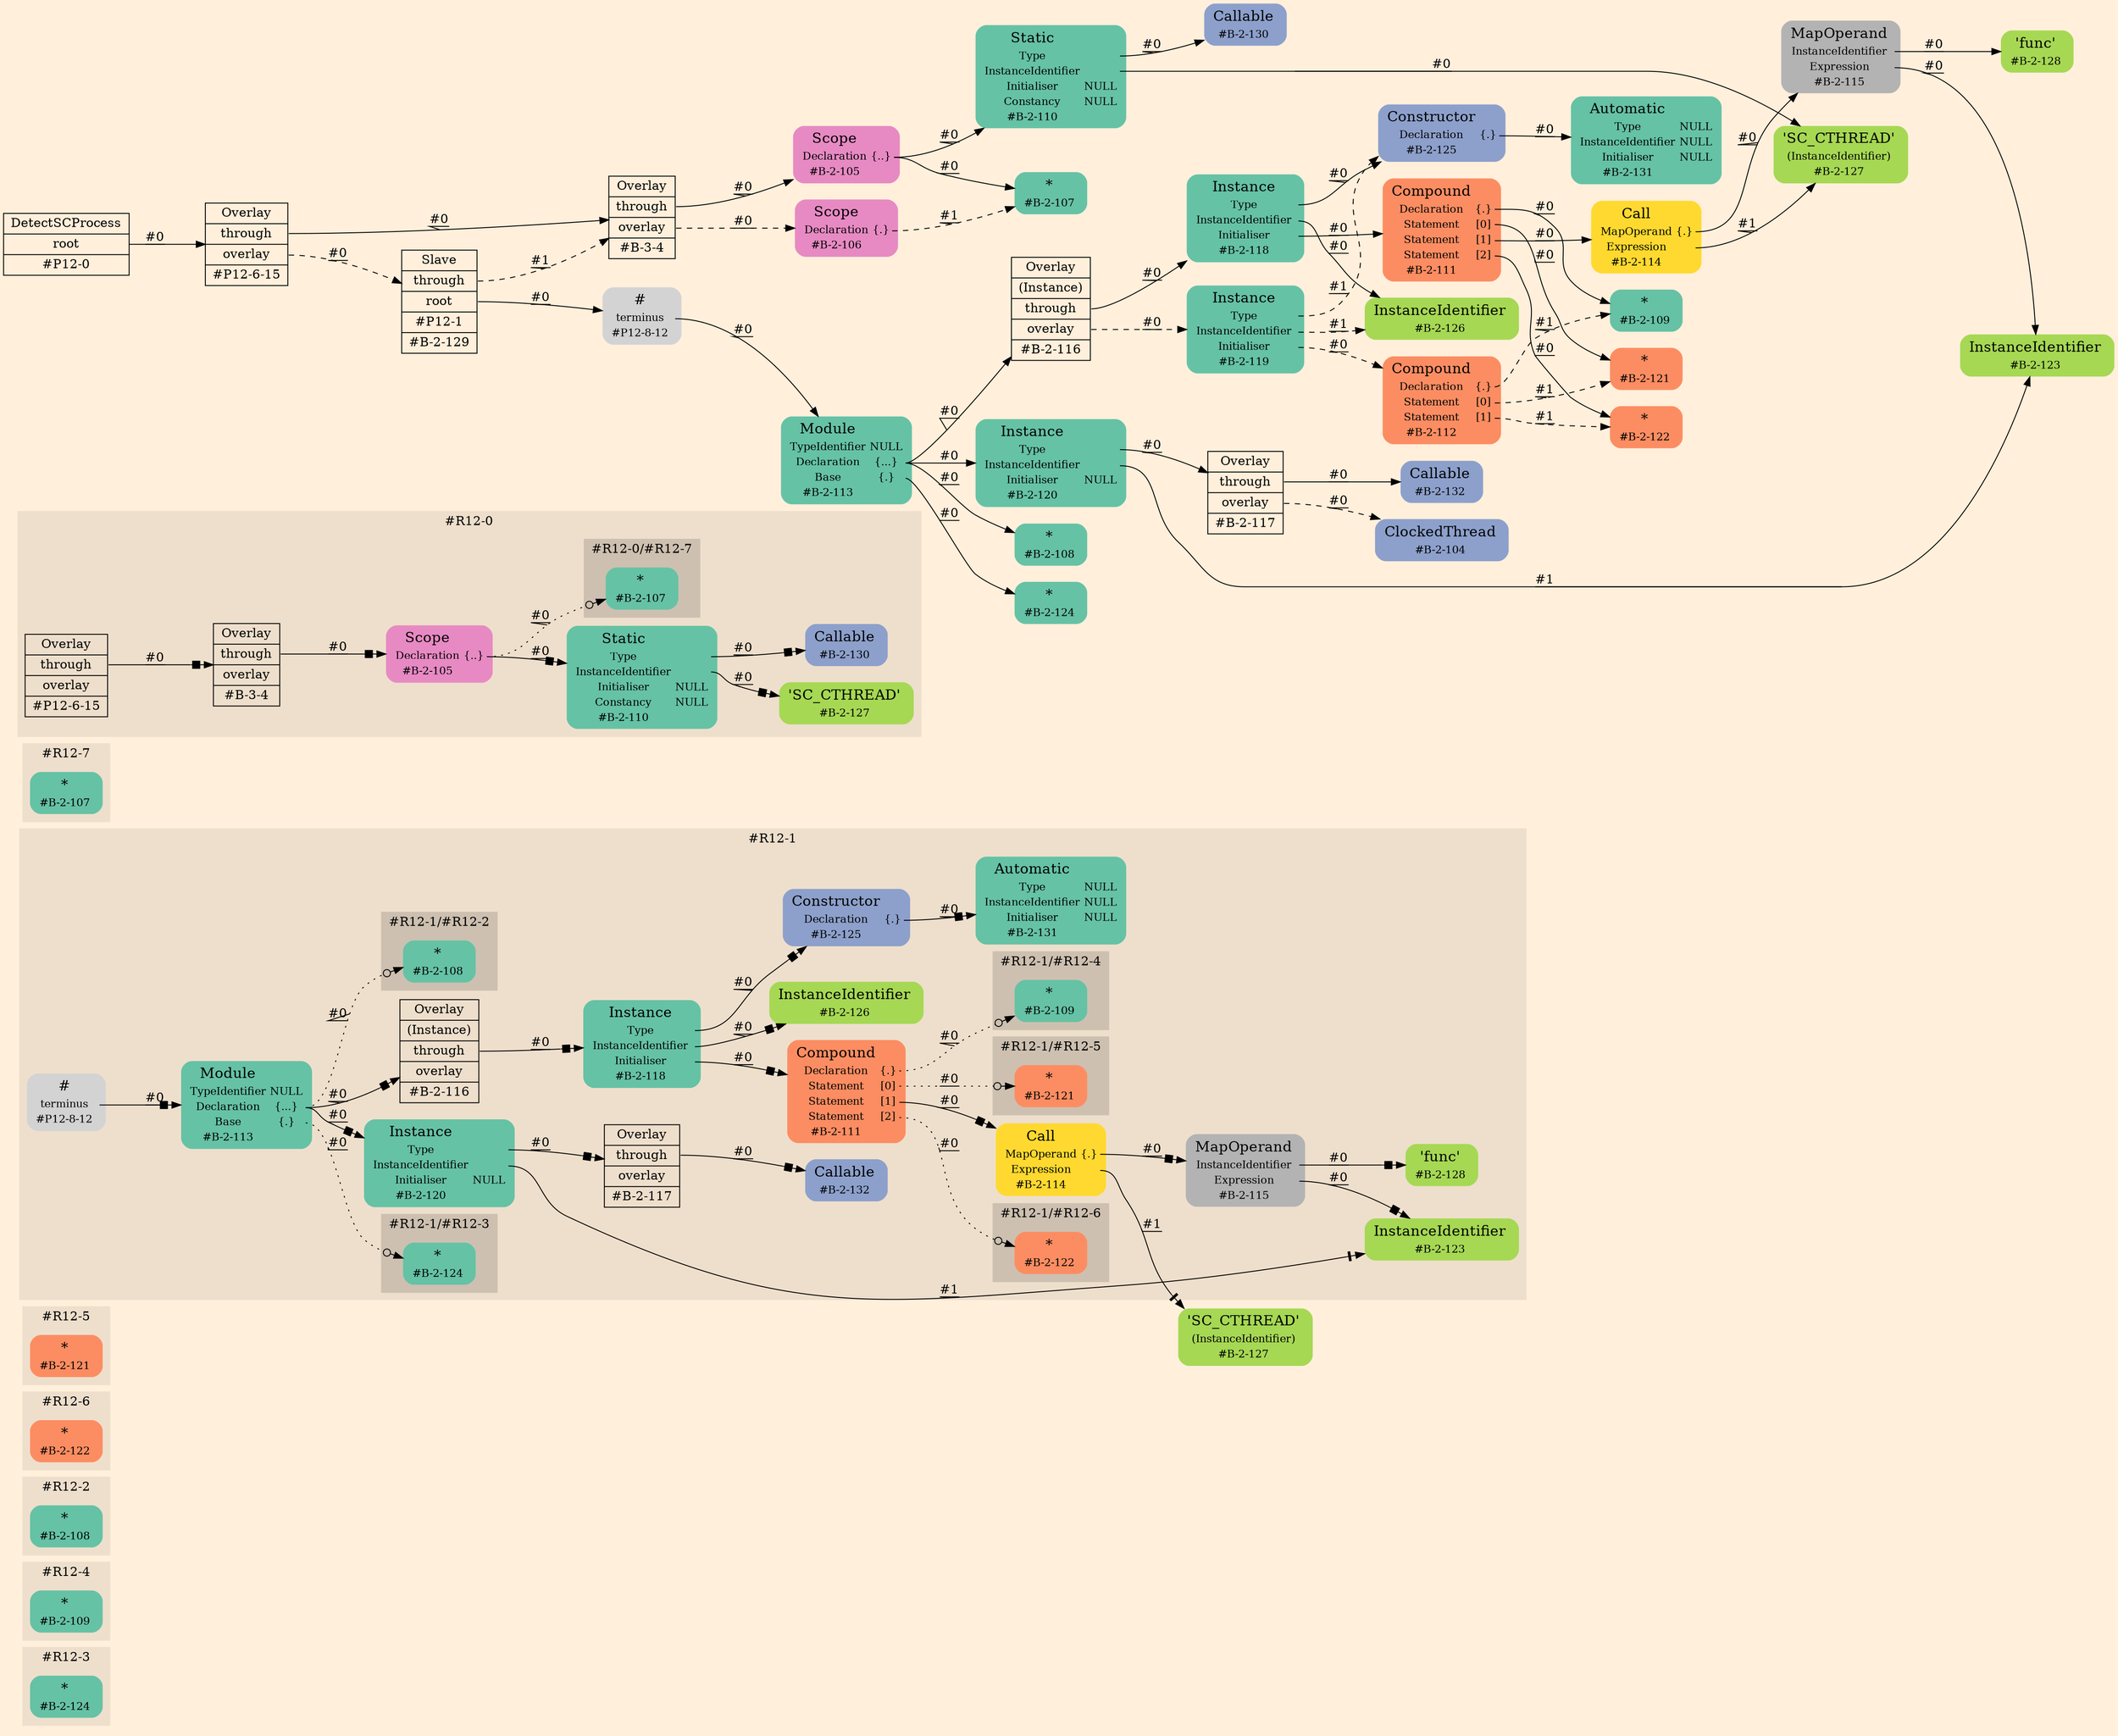 digraph Inferno {
graph [
    rankdir = "LR"
    bgcolor = antiquewhite1
    color = black
    fontcolor = black
];
node [
];
// -------------------- figure #R12-3 --------------------
subgraph "cluster#R12-3" {
    label = "#R12-3"
    style = "filled"
    color = antiquewhite2
    "#R12-3/#B-2-124" [
        shape = "plaintext"
        fillcolor = "/set28/1"
        label = <<TABLE BORDER="0" CELLBORDER="0" CELLSPACING="0">
         <TR><TD><FONT POINT-SIZE="16.0">*</FONT></TD><TD></TD></TR>
         <TR><TD>#B-2-124</TD><TD PORT="port0"></TD></TR>
        </TABLE>>
        style = "rounded,filled"
        fontsize = "12"
    ];
    
}


// -------------------- figure #R12-4 --------------------
subgraph "cluster#R12-4" {
    label = "#R12-4"
    style = "filled"
    color = antiquewhite2
    "#R12-4/#B-2-109" [
        shape = "plaintext"
        fillcolor = "/set28/1"
        label = <<TABLE BORDER="0" CELLBORDER="0" CELLSPACING="0">
         <TR><TD><FONT POINT-SIZE="16.0">*</FONT></TD><TD></TD></TR>
         <TR><TD>#B-2-109</TD><TD PORT="port0"></TD></TR>
        </TABLE>>
        style = "rounded,filled"
        fontsize = "12"
    ];
    
}


// -------------------- figure #R12-2 --------------------
subgraph "cluster#R12-2" {
    label = "#R12-2"
    style = "filled"
    color = antiquewhite2
    "#R12-2/#B-2-108" [
        shape = "plaintext"
        fillcolor = "/set28/1"
        label = <<TABLE BORDER="0" CELLBORDER="0" CELLSPACING="0">
         <TR><TD><FONT POINT-SIZE="16.0">*</FONT></TD><TD></TD></TR>
         <TR><TD>#B-2-108</TD><TD PORT="port0"></TD></TR>
        </TABLE>>
        style = "rounded,filled"
        fontsize = "12"
    ];
    
}


// -------------------- figure #R12-6 --------------------
subgraph "cluster#R12-6" {
    label = "#R12-6"
    style = "filled"
    color = antiquewhite2
    "#R12-6/#B-2-122" [
        shape = "plaintext"
        fillcolor = "/set28/2"
        label = <<TABLE BORDER="0" CELLBORDER="0" CELLSPACING="0">
         <TR><TD><FONT POINT-SIZE="16.0">*</FONT></TD><TD></TD></TR>
         <TR><TD>#B-2-122</TD><TD PORT="port0"></TD></TR>
        </TABLE>>
        style = "rounded,filled"
        fontsize = "12"
    ];
    
}


// -------------------- figure #R12-5 --------------------
subgraph "cluster#R12-5" {
    label = "#R12-5"
    style = "filled"
    color = antiquewhite2
    "#R12-5/#B-2-121" [
        shape = "plaintext"
        fillcolor = "/set28/2"
        label = <<TABLE BORDER="0" CELLBORDER="0" CELLSPACING="0">
         <TR><TD><FONT POINT-SIZE="16.0">*</FONT></TD><TD></TD></TR>
         <TR><TD>#B-2-121</TD><TD PORT="port0"></TD></TR>
        </TABLE>>
        style = "rounded,filled"
        fontsize = "12"
    ];
    
}


// -------------------- figure #R12-1 --------------------
"#R12-1/#B-2-127" [
    shape = "plaintext"
    fillcolor = "/set28/5"
    label = <<TABLE BORDER="0" CELLBORDER="0" CELLSPACING="0">
     <TR><TD><FONT POINT-SIZE="16.0">'SC_CTHREAD'</FONT></TD><TD></TD></TR>
     <TR><TD>(InstanceIdentifier)</TD><TD PORT="port0"></TD></TR>
     <TR><TD>#B-2-127</TD><TD PORT="port1"></TD></TR>
    </TABLE>>
    style = "rounded,filled"
    fontsize = "12"
];

subgraph "cluster#R12-1" {
    label = "#R12-1"
    style = "filled"
    color = antiquewhite2
    "#R12-1/#B-2-115" [
        shape = "plaintext"
        fillcolor = "/set28/8"
        label = <<TABLE BORDER="0" CELLBORDER="0" CELLSPACING="0">
         <TR><TD><FONT POINT-SIZE="16.0">MapOperand</FONT></TD><TD></TD></TR>
         <TR><TD>InstanceIdentifier</TD><TD PORT="port0"></TD></TR>
         <TR><TD>Expression</TD><TD PORT="port1"></TD></TR>
         <TR><TD>#B-2-115</TD><TD PORT="port2"></TD></TR>
        </TABLE>>
        style = "rounded,filled"
        fontsize = "12"
    ];
    
    "#R12-1/#B-2-114" [
        shape = "plaintext"
        fillcolor = "/set28/6"
        label = <<TABLE BORDER="0" CELLBORDER="0" CELLSPACING="0">
         <TR><TD><FONT POINT-SIZE="16.0">Call</FONT></TD><TD></TD></TR>
         <TR><TD>MapOperand</TD><TD PORT="port0">{.}</TD></TR>
         <TR><TD>Expression</TD><TD PORT="port1"></TD></TR>
         <TR><TD>#B-2-114</TD><TD PORT="port2"></TD></TR>
        </TABLE>>
        style = "rounded,filled"
        fontsize = "12"
    ];
    
    "#R12-1/#B-2-111" [
        shape = "plaintext"
        fillcolor = "/set28/2"
        label = <<TABLE BORDER="0" CELLBORDER="0" CELLSPACING="0">
         <TR><TD><FONT POINT-SIZE="16.0">Compound</FONT></TD><TD></TD></TR>
         <TR><TD>Declaration</TD><TD PORT="port0">{.}</TD></TR>
         <TR><TD>Statement</TD><TD PORT="port1">[0]</TD></TR>
         <TR><TD>Statement</TD><TD PORT="port2">[1]</TD></TR>
         <TR><TD>Statement</TD><TD PORT="port3">[2]</TD></TR>
         <TR><TD>#B-2-111</TD><TD PORT="port4"></TD></TR>
        </TABLE>>
        style = "rounded,filled"
        fontsize = "12"
    ];
    
    "#R12-1/#P12-8-12" [
        shape = "plaintext"
        label = <<TABLE BORDER="0" CELLBORDER="0" CELLSPACING="0">
         <TR><TD><FONT POINT-SIZE="16.0">#</FONT></TD><TD></TD></TR>
         <TR><TD>terminus</TD><TD PORT="port0"></TD></TR>
         <TR><TD>#P12-8-12</TD><TD PORT="port1"></TD></TR>
        </TABLE>>
        style = "rounded,filled"
        fontsize = "12"
    ];
    
    "#R12-1/#B-2-126" [
        shape = "plaintext"
        fillcolor = "/set28/5"
        label = <<TABLE BORDER="0" CELLBORDER="0" CELLSPACING="0">
         <TR><TD><FONT POINT-SIZE="16.0">InstanceIdentifier</FONT></TD><TD></TD></TR>
         <TR><TD>#B-2-126</TD><TD PORT="port0"></TD></TR>
        </TABLE>>
        style = "rounded,filled"
        fontsize = "12"
    ];
    
    "#R12-1/#B-2-128" [
        shape = "plaintext"
        fillcolor = "/set28/5"
        label = <<TABLE BORDER="0" CELLBORDER="0" CELLSPACING="0">
         <TR><TD><FONT POINT-SIZE="16.0">'func'</FONT></TD><TD></TD></TR>
         <TR><TD>#B-2-128</TD><TD PORT="port0"></TD></TR>
        </TABLE>>
        style = "rounded,filled"
        fontsize = "12"
    ];
    
    "#R12-1/#B-2-123" [
        shape = "plaintext"
        fillcolor = "/set28/5"
        label = <<TABLE BORDER="0" CELLBORDER="0" CELLSPACING="0">
         <TR><TD><FONT POINT-SIZE="16.0">InstanceIdentifier</FONT></TD><TD></TD></TR>
         <TR><TD>#B-2-123</TD><TD PORT="port0"></TD></TR>
        </TABLE>>
        style = "rounded,filled"
        fontsize = "12"
    ];
    
    "#R12-1/#B-2-132" [
        shape = "plaintext"
        fillcolor = "/set28/3"
        label = <<TABLE BORDER="0" CELLBORDER="0" CELLSPACING="0">
         <TR><TD><FONT POINT-SIZE="16.0">Callable</FONT></TD><TD></TD></TR>
         <TR><TD>#B-2-132</TD><TD PORT="port0"></TD></TR>
        </TABLE>>
        style = "rounded,filled"
        fontsize = "12"
    ];
    
    "#R12-1/#B-2-120" [
        shape = "plaintext"
        fillcolor = "/set28/1"
        label = <<TABLE BORDER="0" CELLBORDER="0" CELLSPACING="0">
         <TR><TD><FONT POINT-SIZE="16.0">Instance</FONT></TD><TD></TD></TR>
         <TR><TD>Type</TD><TD PORT="port0"></TD></TR>
         <TR><TD>InstanceIdentifier</TD><TD PORT="port1"></TD></TR>
         <TR><TD>Initialiser</TD><TD PORT="port2">NULL</TD></TR>
         <TR><TD>#B-2-120</TD><TD PORT="port3"></TD></TR>
        </TABLE>>
        style = "rounded,filled"
        fontsize = "12"
    ];
    
    "#R12-1/#B-2-123" [
        shape = "plaintext"
        fillcolor = "/set28/5"
        label = <<TABLE BORDER="0" CELLBORDER="0" CELLSPACING="0">
         <TR><TD><FONT POINT-SIZE="16.0">InstanceIdentifier</FONT></TD><TD></TD></TR>
         <TR><TD>#B-2-123</TD><TD PORT="port0"></TD></TR>
        </TABLE>>
        style = "rounded,filled"
        fontsize = "12"
    ];
    
    "#R12-1/#B-2-118" [
        shape = "plaintext"
        fillcolor = "/set28/1"
        label = <<TABLE BORDER="0" CELLBORDER="0" CELLSPACING="0">
         <TR><TD><FONT POINT-SIZE="16.0">Instance</FONT></TD><TD></TD></TR>
         <TR><TD>Type</TD><TD PORT="port0"></TD></TR>
         <TR><TD>InstanceIdentifier</TD><TD PORT="port1"></TD></TR>
         <TR><TD>Initialiser</TD><TD PORT="port2"></TD></TR>
         <TR><TD>#B-2-118</TD><TD PORT="port3"></TD></TR>
        </TABLE>>
        style = "rounded,filled"
        fontsize = "12"
    ];
    
    "#R12-1/#B-2-116" [
        shape = "record"
        fillcolor = antiquewhite2
        label = "<fixed> Overlay | <port0> (Instance) | <port1> through | <port2> overlay | <port3> #B-2-116"
        style = "filled"
        fontsize = "14"
        color = black
        fontcolor = black
    ];
    
    "#R12-1/#B-2-125" [
        shape = "plaintext"
        fillcolor = "/set28/3"
        label = <<TABLE BORDER="0" CELLBORDER="0" CELLSPACING="0">
         <TR><TD><FONT POINT-SIZE="16.0">Constructor</FONT></TD><TD></TD></TR>
         <TR><TD>Declaration</TD><TD PORT="port0">{.}</TD></TR>
         <TR><TD>#B-2-125</TD><TD PORT="port1"></TD></TR>
        </TABLE>>
        style = "rounded,filled"
        fontsize = "12"
    ];
    
    "#R12-1/#B-2-117" [
        shape = "record"
        fillcolor = antiquewhite2
        label = "<fixed> Overlay | <port0> through | <port1> overlay | <port2> #B-2-117"
        style = "filled"
        fontsize = "14"
        color = black
        fontcolor = black
    ];
    
    "#R12-1/#B-2-113" [
        shape = "plaintext"
        fillcolor = "/set28/1"
        label = <<TABLE BORDER="0" CELLBORDER="0" CELLSPACING="0">
         <TR><TD><FONT POINT-SIZE="16.0">Module</FONT></TD><TD></TD></TR>
         <TR><TD>TypeIdentifier</TD><TD PORT="port0">NULL</TD></TR>
         <TR><TD>Declaration</TD><TD PORT="port1">{...}</TD></TR>
         <TR><TD>Base</TD><TD PORT="port2">{.}</TD></TR>
         <TR><TD>#B-2-113</TD><TD PORT="port3"></TD></TR>
        </TABLE>>
        style = "rounded,filled"
        fontsize = "12"
    ];
    
    "#R12-1/#B-2-131" [
        shape = "plaintext"
        fillcolor = "/set28/1"
        label = <<TABLE BORDER="0" CELLBORDER="0" CELLSPACING="0">
         <TR><TD><FONT POINT-SIZE="16.0">Automatic</FONT></TD><TD></TD></TR>
         <TR><TD>Type</TD><TD PORT="port0">NULL</TD></TR>
         <TR><TD>InstanceIdentifier</TD><TD PORT="port1">NULL</TD></TR>
         <TR><TD>Initialiser</TD><TD PORT="port2">NULL</TD></TR>
         <TR><TD>#B-2-131</TD><TD PORT="port3"></TD></TR>
        </TABLE>>
        style = "rounded,filled"
        fontsize = "12"
    ];
    
    subgraph "cluster#R12-1/#R12-5" {
        label = "#R12-1/#R12-5"
        style = "filled"
        color = antiquewhite3
        "#R12-1/#0/#B-2-121" [
            shape = "plaintext"
            fillcolor = "/set28/2"
            label = <<TABLE BORDER="0" CELLBORDER="0" CELLSPACING="0">
             <TR><TD><FONT POINT-SIZE="16.0">*</FONT></TD><TD></TD></TR>
             <TR><TD>#B-2-121</TD><TD PORT="port0"></TD></TR>
            </TABLE>>
            style = "rounded,filled"
            fontsize = "12"
        ];
        
    }
    
    subgraph "cluster#R12-1/#R12-6" {
        label = "#R12-1/#R12-6"
        style = "filled"
        color = antiquewhite3
        "#R12-1/#0/#B-2-122" [
            shape = "plaintext"
            fillcolor = "/set28/2"
            label = <<TABLE BORDER="0" CELLBORDER="0" CELLSPACING="0">
             <TR><TD><FONT POINT-SIZE="16.0">*</FONT></TD><TD></TD></TR>
             <TR><TD>#B-2-122</TD><TD PORT="port0"></TD></TR>
            </TABLE>>
            style = "rounded,filled"
            fontsize = "12"
        ];
        
    }
    
    subgraph "cluster#R12-1/#R12-2" {
        label = "#R12-1/#R12-2"
        style = "filled"
        color = antiquewhite3
        "#R12-1/#0/#B-2-108" [
            shape = "plaintext"
            fillcolor = "/set28/1"
            label = <<TABLE BORDER="0" CELLBORDER="0" CELLSPACING="0">
             <TR><TD><FONT POINT-SIZE="16.0">*</FONT></TD><TD></TD></TR>
             <TR><TD>#B-2-108</TD><TD PORT="port0"></TD></TR>
            </TABLE>>
            style = "rounded,filled"
            fontsize = "12"
        ];
        
    }
    
    subgraph "cluster#R12-1/#R12-4" {
        label = "#R12-1/#R12-4"
        style = "filled"
        color = antiquewhite3
        "#R12-1/#0/#B-2-109" [
            shape = "plaintext"
            fillcolor = "/set28/1"
            label = <<TABLE BORDER="0" CELLBORDER="0" CELLSPACING="0">
             <TR><TD><FONT POINT-SIZE="16.0">*</FONT></TD><TD></TD></TR>
             <TR><TD>#B-2-109</TD><TD PORT="port0"></TD></TR>
            </TABLE>>
            style = "rounded,filled"
            fontsize = "12"
        ];
        
    }
    
    subgraph "cluster#R12-1/#R12-3" {
        label = "#R12-1/#R12-3"
        style = "filled"
        color = antiquewhite3
        "#R12-1/#0/#B-2-124" [
            shape = "plaintext"
            fillcolor = "/set28/1"
            label = <<TABLE BORDER="0" CELLBORDER="0" CELLSPACING="0">
             <TR><TD><FONT POINT-SIZE="16.0">*</FONT></TD><TD></TD></TR>
             <TR><TD>#B-2-124</TD><TD PORT="port0"></TD></TR>
            </TABLE>>
            style = "rounded,filled"
            fontsize = "12"
        ];
        
    }
    
}


// -------------------- figure #R12-7 --------------------
subgraph "cluster#R12-7" {
    label = "#R12-7"
    style = "filled"
    color = antiquewhite2
    "#R12-7/#B-2-107" [
        shape = "plaintext"
        fillcolor = "/set28/1"
        label = <<TABLE BORDER="0" CELLBORDER="0" CELLSPACING="0">
         <TR><TD><FONT POINT-SIZE="16.0">*</FONT></TD><TD></TD></TR>
         <TR><TD>#B-2-107</TD><TD PORT="port0"></TD></TR>
        </TABLE>>
        style = "rounded,filled"
        fontsize = "12"
    ];
    
}


// -------------------- figure #R12-0 --------------------
subgraph "cluster#R12-0" {
    label = "#R12-0"
    style = "filled"
    color = antiquewhite2
    "#R12-0/#B-2-130" [
        shape = "plaintext"
        fillcolor = "/set28/3"
        label = <<TABLE BORDER="0" CELLBORDER="0" CELLSPACING="0">
         <TR><TD><FONT POINT-SIZE="16.0">Callable</FONT></TD><TD></TD></TR>
         <TR><TD>#B-2-130</TD><TD PORT="port0"></TD></TR>
        </TABLE>>
        style = "rounded,filled"
        fontsize = "12"
    ];
    
    "#R12-0/#B-3-4" [
        shape = "record"
        fillcolor = antiquewhite2
        label = "<fixed> Overlay | <port0> through | <port1> overlay | <port2> #B-3-4"
        style = "filled"
        fontsize = "14"
        color = black
        fontcolor = black
    ];
    
    "#R12-0/#B-2-127" [
        shape = "plaintext"
        fillcolor = "/set28/5"
        label = <<TABLE BORDER="0" CELLBORDER="0" CELLSPACING="0">
         <TR><TD><FONT POINT-SIZE="16.0">'SC_CTHREAD'</FONT></TD><TD></TD></TR>
         <TR><TD>#B-2-127</TD><TD PORT="port0"></TD></TR>
        </TABLE>>
        style = "rounded,filled"
        fontsize = "12"
    ];
    
    "#R12-0/#P12-6-15" [
        shape = "record"
        fillcolor = antiquewhite2
        label = "<fixed> Overlay | <port0> through | <port1> overlay | <port2> #P12-6-15"
        style = "filled"
        fontsize = "14"
        color = black
        fontcolor = black
    ];
    
    "#R12-0/#B-2-105" [
        shape = "plaintext"
        fillcolor = "/set28/4"
        label = <<TABLE BORDER="0" CELLBORDER="0" CELLSPACING="0">
         <TR><TD><FONT POINT-SIZE="16.0">Scope</FONT></TD><TD></TD></TR>
         <TR><TD>Declaration</TD><TD PORT="port0">{..}</TD></TR>
         <TR><TD>#B-2-105</TD><TD PORT="port1"></TD></TR>
        </TABLE>>
        style = "rounded,filled"
        fontsize = "12"
    ];
    
    "#R12-0/#B-2-110" [
        shape = "plaintext"
        fillcolor = "/set28/1"
        label = <<TABLE BORDER="0" CELLBORDER="0" CELLSPACING="0">
         <TR><TD><FONT POINT-SIZE="16.0">Static</FONT></TD><TD></TD></TR>
         <TR><TD>Type</TD><TD PORT="port0"></TD></TR>
         <TR><TD>InstanceIdentifier</TD><TD PORT="port1"></TD></TR>
         <TR><TD>Initialiser</TD><TD PORT="port2">NULL</TD></TR>
         <TR><TD>Constancy</TD><TD PORT="port3">NULL</TD></TR>
         <TR><TD>#B-2-110</TD><TD PORT="port4"></TD></TR>
        </TABLE>>
        style = "rounded,filled"
        fontsize = "12"
    ];
    
    subgraph "cluster#R12-0/#R12-7" {
        label = "#R12-0/#R12-7"
        style = "filled"
        color = antiquewhite3
        "#R12-0/#0/#B-2-107" [
            shape = "plaintext"
            fillcolor = "/set28/1"
            label = <<TABLE BORDER="0" CELLBORDER="0" CELLSPACING="0">
             <TR><TD><FONT POINT-SIZE="16.0">*</FONT></TD><TD></TD></TR>
             <TR><TD>#B-2-107</TD><TD PORT="port0"></TD></TR>
            </TABLE>>
            style = "rounded,filled"
            fontsize = "12"
        ];
        
    }
    
}


// -------------------- transformation figure --------------------
"CR#P12-0" [
    shape = "record"
    fillcolor = antiquewhite1
    label = "<fixed> DetectSCProcess | <port0> root | <port1> #P12-0"
    style = "filled"
    fontsize = "14"
    color = black
    fontcolor = black
];

"#P12-6-15" [
    shape = "record"
    fillcolor = antiquewhite1
    label = "<fixed> Overlay | <port0> through | <port1> overlay | <port2> #P12-6-15"
    style = "filled"
    fontsize = "14"
    color = black
    fontcolor = black
];

"#B-3-4" [
    shape = "record"
    fillcolor = antiquewhite1
    label = "<fixed> Overlay | <port0> through | <port1> overlay | <port2> #B-3-4"
    style = "filled"
    fontsize = "14"
    color = black
    fontcolor = black
];

"#B-2-105" [
    shape = "plaintext"
    fillcolor = "/set28/4"
    label = <<TABLE BORDER="0" CELLBORDER="0" CELLSPACING="0">
     <TR><TD><FONT POINT-SIZE="16.0">Scope</FONT></TD><TD></TD></TR>
     <TR><TD>Declaration</TD><TD PORT="port0">{..}</TD></TR>
     <TR><TD>#B-2-105</TD><TD PORT="port1"></TD></TR>
    </TABLE>>
    style = "rounded,filled"
    fontsize = "12"
];

"#B-2-107" [
    shape = "plaintext"
    fillcolor = "/set28/1"
    label = <<TABLE BORDER="0" CELLBORDER="0" CELLSPACING="0">
     <TR><TD><FONT POINT-SIZE="16.0">*</FONT></TD><TD></TD></TR>
     <TR><TD>#B-2-107</TD><TD PORT="port0"></TD></TR>
    </TABLE>>
    style = "rounded,filled"
    fontsize = "12"
];

"#B-2-110" [
    shape = "plaintext"
    fillcolor = "/set28/1"
    label = <<TABLE BORDER="0" CELLBORDER="0" CELLSPACING="0">
     <TR><TD><FONT POINT-SIZE="16.0">Static</FONT></TD><TD></TD></TR>
     <TR><TD>Type</TD><TD PORT="port0"></TD></TR>
     <TR><TD>InstanceIdentifier</TD><TD PORT="port1"></TD></TR>
     <TR><TD>Initialiser</TD><TD PORT="port2">NULL</TD></TR>
     <TR><TD>Constancy</TD><TD PORT="port3">NULL</TD></TR>
     <TR><TD>#B-2-110</TD><TD PORT="port4"></TD></TR>
    </TABLE>>
    style = "rounded,filled"
    fontsize = "12"
];

"#B-2-130" [
    shape = "plaintext"
    fillcolor = "/set28/3"
    label = <<TABLE BORDER="0" CELLBORDER="0" CELLSPACING="0">
     <TR><TD><FONT POINT-SIZE="16.0">Callable</FONT></TD><TD></TD></TR>
     <TR><TD>#B-2-130</TD><TD PORT="port0"></TD></TR>
    </TABLE>>
    style = "rounded,filled"
    fontsize = "12"
];

"#B-2-127" [
    shape = "plaintext"
    fillcolor = "/set28/5"
    label = <<TABLE BORDER="0" CELLBORDER="0" CELLSPACING="0">
     <TR><TD><FONT POINT-SIZE="16.0">'SC_CTHREAD'</FONT></TD><TD></TD></TR>
     <TR><TD>(InstanceIdentifier)</TD><TD PORT="port0"></TD></TR>
     <TR><TD>#B-2-127</TD><TD PORT="port1"></TD></TR>
    </TABLE>>
    style = "rounded,filled"
    fontsize = "12"
];

"#B-2-106" [
    shape = "plaintext"
    fillcolor = "/set28/4"
    label = <<TABLE BORDER="0" CELLBORDER="0" CELLSPACING="0">
     <TR><TD><FONT POINT-SIZE="16.0">Scope</FONT></TD><TD></TD></TR>
     <TR><TD>Declaration</TD><TD PORT="port0">{.}</TD></TR>
     <TR><TD>#B-2-106</TD><TD PORT="port1"></TD></TR>
    </TABLE>>
    style = "rounded,filled"
    fontsize = "12"
];

"#B-2-129" [
    shape = "record"
    fillcolor = antiquewhite1
    label = "<fixed> Slave | <port0> through | <port1> root | <port2> #P12-1 | <port3> #B-2-129"
    style = "filled"
    fontsize = "14"
    color = black
    fontcolor = black
];

"#P12-8-12" [
    shape = "plaintext"
    label = <<TABLE BORDER="0" CELLBORDER="0" CELLSPACING="0">
     <TR><TD><FONT POINT-SIZE="16.0">#</FONT></TD><TD></TD></TR>
     <TR><TD>terminus</TD><TD PORT="port0"></TD></TR>
     <TR><TD>#P12-8-12</TD><TD PORT="port1"></TD></TR>
    </TABLE>>
    style = "rounded,filled"
    fontsize = "12"
];

"#B-2-113" [
    shape = "plaintext"
    fillcolor = "/set28/1"
    label = <<TABLE BORDER="0" CELLBORDER="0" CELLSPACING="0">
     <TR><TD><FONT POINT-SIZE="16.0">Module</FONT></TD><TD></TD></TR>
     <TR><TD>TypeIdentifier</TD><TD PORT="port0">NULL</TD></TR>
     <TR><TD>Declaration</TD><TD PORT="port1">{...}</TD></TR>
     <TR><TD>Base</TD><TD PORT="port2">{.}</TD></TR>
     <TR><TD>#B-2-113</TD><TD PORT="port3"></TD></TR>
    </TABLE>>
    style = "rounded,filled"
    fontsize = "12"
];

"#B-2-116" [
    shape = "record"
    fillcolor = antiquewhite1
    label = "<fixed> Overlay | <port0> (Instance) | <port1> through | <port2> overlay | <port3> #B-2-116"
    style = "filled"
    fontsize = "14"
    color = black
    fontcolor = black
];

"#B-2-118" [
    shape = "plaintext"
    fillcolor = "/set28/1"
    label = <<TABLE BORDER="0" CELLBORDER="0" CELLSPACING="0">
     <TR><TD><FONT POINT-SIZE="16.0">Instance</FONT></TD><TD></TD></TR>
     <TR><TD>Type</TD><TD PORT="port0"></TD></TR>
     <TR><TD>InstanceIdentifier</TD><TD PORT="port1"></TD></TR>
     <TR><TD>Initialiser</TD><TD PORT="port2"></TD></TR>
     <TR><TD>#B-2-118</TD><TD PORT="port3"></TD></TR>
    </TABLE>>
    style = "rounded,filled"
    fontsize = "12"
];

"#B-2-125" [
    shape = "plaintext"
    fillcolor = "/set28/3"
    label = <<TABLE BORDER="0" CELLBORDER="0" CELLSPACING="0">
     <TR><TD><FONT POINT-SIZE="16.0">Constructor</FONT></TD><TD></TD></TR>
     <TR><TD>Declaration</TD><TD PORT="port0">{.}</TD></TR>
     <TR><TD>#B-2-125</TD><TD PORT="port1"></TD></TR>
    </TABLE>>
    style = "rounded,filled"
    fontsize = "12"
];

"#B-2-131" [
    shape = "plaintext"
    fillcolor = "/set28/1"
    label = <<TABLE BORDER="0" CELLBORDER="0" CELLSPACING="0">
     <TR><TD><FONT POINT-SIZE="16.0">Automatic</FONT></TD><TD></TD></TR>
     <TR><TD>Type</TD><TD PORT="port0">NULL</TD></TR>
     <TR><TD>InstanceIdentifier</TD><TD PORT="port1">NULL</TD></TR>
     <TR><TD>Initialiser</TD><TD PORT="port2">NULL</TD></TR>
     <TR><TD>#B-2-131</TD><TD PORT="port3"></TD></TR>
    </TABLE>>
    style = "rounded,filled"
    fontsize = "12"
];

"#B-2-126" [
    shape = "plaintext"
    fillcolor = "/set28/5"
    label = <<TABLE BORDER="0" CELLBORDER="0" CELLSPACING="0">
     <TR><TD><FONT POINT-SIZE="16.0">InstanceIdentifier</FONT></TD><TD></TD></TR>
     <TR><TD>#B-2-126</TD><TD PORT="port0"></TD></TR>
    </TABLE>>
    style = "rounded,filled"
    fontsize = "12"
];

"#B-2-111" [
    shape = "plaintext"
    fillcolor = "/set28/2"
    label = <<TABLE BORDER="0" CELLBORDER="0" CELLSPACING="0">
     <TR><TD><FONT POINT-SIZE="16.0">Compound</FONT></TD><TD></TD></TR>
     <TR><TD>Declaration</TD><TD PORT="port0">{.}</TD></TR>
     <TR><TD>Statement</TD><TD PORT="port1">[0]</TD></TR>
     <TR><TD>Statement</TD><TD PORT="port2">[1]</TD></TR>
     <TR><TD>Statement</TD><TD PORT="port3">[2]</TD></TR>
     <TR><TD>#B-2-111</TD><TD PORT="port4"></TD></TR>
    </TABLE>>
    style = "rounded,filled"
    fontsize = "12"
];

"#B-2-109" [
    shape = "plaintext"
    fillcolor = "/set28/1"
    label = <<TABLE BORDER="0" CELLBORDER="0" CELLSPACING="0">
     <TR><TD><FONT POINT-SIZE="16.0">*</FONT></TD><TD></TD></TR>
     <TR><TD>#B-2-109</TD><TD PORT="port0"></TD></TR>
    </TABLE>>
    style = "rounded,filled"
    fontsize = "12"
];

"#B-2-121" [
    shape = "plaintext"
    fillcolor = "/set28/2"
    label = <<TABLE BORDER="0" CELLBORDER="0" CELLSPACING="0">
     <TR><TD><FONT POINT-SIZE="16.0">*</FONT></TD><TD></TD></TR>
     <TR><TD>#B-2-121</TD><TD PORT="port0"></TD></TR>
    </TABLE>>
    style = "rounded,filled"
    fontsize = "12"
];

"#B-2-114" [
    shape = "plaintext"
    fillcolor = "/set28/6"
    label = <<TABLE BORDER="0" CELLBORDER="0" CELLSPACING="0">
     <TR><TD><FONT POINT-SIZE="16.0">Call</FONT></TD><TD></TD></TR>
     <TR><TD>MapOperand</TD><TD PORT="port0">{.}</TD></TR>
     <TR><TD>Expression</TD><TD PORT="port1"></TD></TR>
     <TR><TD>#B-2-114</TD><TD PORT="port2"></TD></TR>
    </TABLE>>
    style = "rounded,filled"
    fontsize = "12"
];

"#B-2-115" [
    shape = "plaintext"
    fillcolor = "/set28/8"
    label = <<TABLE BORDER="0" CELLBORDER="0" CELLSPACING="0">
     <TR><TD><FONT POINT-SIZE="16.0">MapOperand</FONT></TD><TD></TD></TR>
     <TR><TD>InstanceIdentifier</TD><TD PORT="port0"></TD></TR>
     <TR><TD>Expression</TD><TD PORT="port1"></TD></TR>
     <TR><TD>#B-2-115</TD><TD PORT="port2"></TD></TR>
    </TABLE>>
    style = "rounded,filled"
    fontsize = "12"
];

"#B-2-128" [
    shape = "plaintext"
    fillcolor = "/set28/5"
    label = <<TABLE BORDER="0" CELLBORDER="0" CELLSPACING="0">
     <TR><TD><FONT POINT-SIZE="16.0">'func'</FONT></TD><TD></TD></TR>
     <TR><TD>#B-2-128</TD><TD PORT="port0"></TD></TR>
    </TABLE>>
    style = "rounded,filled"
    fontsize = "12"
];

"#B-2-123" [
    shape = "plaintext"
    fillcolor = "/set28/5"
    label = <<TABLE BORDER="0" CELLBORDER="0" CELLSPACING="0">
     <TR><TD><FONT POINT-SIZE="16.0">InstanceIdentifier</FONT></TD><TD></TD></TR>
     <TR><TD>#B-2-123</TD><TD PORT="port0"></TD></TR>
    </TABLE>>
    style = "rounded,filled"
    fontsize = "12"
];

"#B-2-122" [
    shape = "plaintext"
    fillcolor = "/set28/2"
    label = <<TABLE BORDER="0" CELLBORDER="0" CELLSPACING="0">
     <TR><TD><FONT POINT-SIZE="16.0">*</FONT></TD><TD></TD></TR>
     <TR><TD>#B-2-122</TD><TD PORT="port0"></TD></TR>
    </TABLE>>
    style = "rounded,filled"
    fontsize = "12"
];

"#B-2-119" [
    shape = "plaintext"
    fillcolor = "/set28/1"
    label = <<TABLE BORDER="0" CELLBORDER="0" CELLSPACING="0">
     <TR><TD><FONT POINT-SIZE="16.0">Instance</FONT></TD><TD></TD></TR>
     <TR><TD>Type</TD><TD PORT="port0"></TD></TR>
     <TR><TD>InstanceIdentifier</TD><TD PORT="port1"></TD></TR>
     <TR><TD>Initialiser</TD><TD PORT="port2"></TD></TR>
     <TR><TD>#B-2-119</TD><TD PORT="port3"></TD></TR>
    </TABLE>>
    style = "rounded,filled"
    fontsize = "12"
];

"#B-2-112" [
    shape = "plaintext"
    fillcolor = "/set28/2"
    label = <<TABLE BORDER="0" CELLBORDER="0" CELLSPACING="0">
     <TR><TD><FONT POINT-SIZE="16.0">Compound</FONT></TD><TD></TD></TR>
     <TR><TD>Declaration</TD><TD PORT="port0">{.}</TD></TR>
     <TR><TD>Statement</TD><TD PORT="port1">[0]</TD></TR>
     <TR><TD>Statement</TD><TD PORT="port2">[1]</TD></TR>
     <TR><TD>#B-2-112</TD><TD PORT="port3"></TD></TR>
    </TABLE>>
    style = "rounded,filled"
    fontsize = "12"
];

"#B-2-120" [
    shape = "plaintext"
    fillcolor = "/set28/1"
    label = <<TABLE BORDER="0" CELLBORDER="0" CELLSPACING="0">
     <TR><TD><FONT POINT-SIZE="16.0">Instance</FONT></TD><TD></TD></TR>
     <TR><TD>Type</TD><TD PORT="port0"></TD></TR>
     <TR><TD>InstanceIdentifier</TD><TD PORT="port1"></TD></TR>
     <TR><TD>Initialiser</TD><TD PORT="port2">NULL</TD></TR>
     <TR><TD>#B-2-120</TD><TD PORT="port3"></TD></TR>
    </TABLE>>
    style = "rounded,filled"
    fontsize = "12"
];

"#B-2-117" [
    shape = "record"
    fillcolor = antiquewhite1
    label = "<fixed> Overlay | <port0> through | <port1> overlay | <port2> #B-2-117"
    style = "filled"
    fontsize = "14"
    color = black
    fontcolor = black
];

"#B-2-132" [
    shape = "plaintext"
    fillcolor = "/set28/3"
    label = <<TABLE BORDER="0" CELLBORDER="0" CELLSPACING="0">
     <TR><TD><FONT POINT-SIZE="16.0">Callable</FONT></TD><TD></TD></TR>
     <TR><TD>#B-2-132</TD><TD PORT="port0"></TD></TR>
    </TABLE>>
    style = "rounded,filled"
    fontsize = "12"
];

"#B-2-104" [
    shape = "plaintext"
    fillcolor = "/set28/3"
    label = <<TABLE BORDER="0" CELLBORDER="0" CELLSPACING="0">
     <TR><TD><FONT POINT-SIZE="16.0">ClockedThread</FONT></TD><TD></TD></TR>
     <TR><TD>#B-2-104</TD><TD PORT="port0"></TD></TR>
    </TABLE>>
    style = "rounded,filled"
    fontsize = "12"
];

"#B-2-108" [
    shape = "plaintext"
    fillcolor = "/set28/1"
    label = <<TABLE BORDER="0" CELLBORDER="0" CELLSPACING="0">
     <TR><TD><FONT POINT-SIZE="16.0">*</FONT></TD><TD></TD></TR>
     <TR><TD>#B-2-108</TD><TD PORT="port0"></TD></TR>
    </TABLE>>
    style = "rounded,filled"
    fontsize = "12"
];

"#B-2-124" [
    shape = "plaintext"
    fillcolor = "/set28/1"
    label = <<TABLE BORDER="0" CELLBORDER="0" CELLSPACING="0">
     <TR><TD><FONT POINT-SIZE="16.0">*</FONT></TD><TD></TD></TR>
     <TR><TD>#B-2-124</TD><TD PORT="port0"></TD></TR>
    </TABLE>>
    style = "rounded,filled"
    fontsize = "12"
];



// -------------------- links --------------------
// links for block CR#P12-0
"CR#P12-0":port0 -> "#P12-6-15" [
    style="solid"
    label = "#0"
    decorate = true
    color = black
    fontcolor = black
];

// links for block #P12-6-15
"#P12-6-15":port0 -> "#B-3-4" [
    style="solid"
    label = "#0"
    decorate = true
    color = black
    fontcolor = black
];

"#P12-6-15":port1 -> "#B-2-129" [
    style="dashed"
    label = "#0"
    decorate = true
    color = black
    fontcolor = black
];

// links for block #B-3-4
"#B-3-4":port0 -> "#B-2-105" [
    style="solid"
    label = "#0"
    decorate = true
    color = black
    fontcolor = black
];

"#B-3-4":port1 -> "#B-2-106" [
    style="dashed"
    label = "#0"
    decorate = true
    color = black
    fontcolor = black
];

// links for block #B-2-105
"#B-2-105":port0 -> "#B-2-107" [
    style="solid"
    label = "#0"
    decorate = true
    color = black
    fontcolor = black
];

"#B-2-105":port0 -> "#B-2-110" [
    style="solid"
    label = "#0"
    decorate = true
    color = black
    fontcolor = black
];

// links for block #B-2-107
// links for block #B-2-110
"#B-2-110":port0 -> "#B-2-130" [
    style="solid"
    label = "#0"
    decorate = true
    color = black
    fontcolor = black
];

"#B-2-110":port1 -> "#B-2-127" [
    style="solid"
    label = "#0"
    decorate = true
    color = black
    fontcolor = black
];

// links for block #B-2-130
// links for block #B-2-127
// links for block #B-2-106
"#B-2-106":port0 -> "#B-2-107" [
    style="dashed"
    label = "#1"
    decorate = true
    color = black
    fontcolor = black
];

// links for block #B-2-129
"#B-2-129":port0 -> "#B-3-4" [
    style="dashed"
    label = "#1"
    decorate = true
    color = black
    fontcolor = black
];

"#B-2-129":port1 -> "#P12-8-12" [
    style="solid"
    label = "#0"
    decorate = true
    color = black
    fontcolor = black
];

// links for block #P12-8-12
"#P12-8-12":port0 -> "#B-2-113" [
    style="solid"
    label = "#0"
    decorate = true
    color = black
    fontcolor = black
];

// links for block #B-2-113
"#B-2-113":port1 -> "#B-2-116" [
    style="solid"
    label = "#0"
    decorate = true
    color = black
    fontcolor = black
];

"#B-2-113":port1 -> "#B-2-120" [
    style="solid"
    label = "#0"
    decorate = true
    color = black
    fontcolor = black
];

"#B-2-113":port1 -> "#B-2-108" [
    style="solid"
    label = "#0"
    decorate = true
    color = black
    fontcolor = black
];

"#B-2-113":port2 -> "#B-2-124" [
    style="solid"
    label = "#0"
    decorate = true
    color = black
    fontcolor = black
];

// links for block #B-2-116
"#B-2-116":port1 -> "#B-2-118" [
    style="solid"
    label = "#0"
    decorate = true
    color = black
    fontcolor = black
];

"#B-2-116":port2 -> "#B-2-119" [
    style="dashed"
    label = "#0"
    decorate = true
    color = black
    fontcolor = black
];

// links for block #B-2-118
"#B-2-118":port0 -> "#B-2-125" [
    style="solid"
    label = "#0"
    decorate = true
    color = black
    fontcolor = black
];

"#B-2-118":port1 -> "#B-2-126" [
    style="solid"
    label = "#0"
    decorate = true
    color = black
    fontcolor = black
];

"#B-2-118":port2 -> "#B-2-111" [
    style="solid"
    label = "#0"
    decorate = true
    color = black
    fontcolor = black
];

// links for block #B-2-125
"#B-2-125":port0 -> "#B-2-131" [
    style="solid"
    label = "#0"
    decorate = true
    color = black
    fontcolor = black
];

// links for block #B-2-131
// links for block #B-2-126
// links for block #B-2-111
"#B-2-111":port0 -> "#B-2-109" [
    style="solid"
    label = "#0"
    decorate = true
    color = black
    fontcolor = black
];

"#B-2-111":port1 -> "#B-2-121" [
    style="solid"
    label = "#0"
    decorate = true
    color = black
    fontcolor = black
];

"#B-2-111":port2 -> "#B-2-114" [
    style="solid"
    label = "#0"
    decorate = true
    color = black
    fontcolor = black
];

"#B-2-111":port3 -> "#B-2-122" [
    style="solid"
    label = "#0"
    decorate = true
    color = black
    fontcolor = black
];

// links for block #B-2-109
// links for block #B-2-121
// links for block #B-2-114
"#B-2-114":port0 -> "#B-2-115" [
    style="solid"
    label = "#0"
    decorate = true
    color = black
    fontcolor = black
];

"#B-2-114":port1 -> "#B-2-127" [
    style="solid"
    label = "#1"
    decorate = true
    color = black
    fontcolor = black
];

// links for block #B-2-115
"#B-2-115":port0 -> "#B-2-128" [
    style="solid"
    label = "#0"
    decorate = true
    color = black
    fontcolor = black
];

"#B-2-115":port1 -> "#B-2-123" [
    style="solid"
    label = "#0"
    decorate = true
    color = black
    fontcolor = black
];

// links for block #B-2-128
// links for block #B-2-123
// links for block #B-2-122
// links for block #B-2-119
"#B-2-119":port0 -> "#B-2-125" [
    style="dashed"
    label = "#1"
    decorate = true
    color = black
    fontcolor = black
];

"#B-2-119":port1 -> "#B-2-126" [
    style="dashed"
    label = "#1"
    decorate = true
    color = black
    fontcolor = black
];

"#B-2-119":port2 -> "#B-2-112" [
    style="dashed"
    label = "#0"
    decorate = true
    color = black
    fontcolor = black
];

// links for block #B-2-112
"#B-2-112":port0 -> "#B-2-109" [
    style="dashed"
    label = "#1"
    decorate = true
    color = black
    fontcolor = black
];

"#B-2-112":port1 -> "#B-2-121" [
    style="dashed"
    label = "#1"
    decorate = true
    color = black
    fontcolor = black
];

"#B-2-112":port2 -> "#B-2-122" [
    style="dashed"
    label = "#1"
    decorate = true
    color = black
    fontcolor = black
];

// links for block #B-2-120
"#B-2-120":port0 -> "#B-2-117" [
    style="solid"
    label = "#0"
    decorate = true
    color = black
    fontcolor = black
];

"#B-2-120":port1 -> "#B-2-123" [
    style="solid"
    label = "#1"
    decorate = true
    color = black
    fontcolor = black
];

// links for block #B-2-117
"#B-2-117":port0 -> "#B-2-132" [
    style="solid"
    label = "#0"
    decorate = true
    color = black
    fontcolor = black
];

"#B-2-117":port1 -> "#B-2-104" [
    style="dashed"
    label = "#0"
    decorate = true
    color = black
    fontcolor = black
];

// links for block #B-2-132
// links for block #B-2-104
// links for block #B-2-108
// links for block #B-2-124
// links for block #R12-0/#B-2-130
// links for block #R12-0/#B-3-4
"#R12-0/#B-3-4":port0 -> "#R12-0/#B-2-105" [
    style="solid"
    arrowhead="normalnonebox"
    label = "#0"
    decorate = true
    color = black
    fontcolor = black
];

// links for block #R12-0/#B-2-127
// links for block #R12-0/#P12-6-15
"#R12-0/#P12-6-15":port0 -> "#R12-0/#B-3-4" [
    style="solid"
    arrowhead="normalnonebox"
    label = "#0"
    decorate = true
    color = black
    fontcolor = black
];

// links for block #R12-0/#B-2-105
"#R12-0/#B-2-105":port0 -> "#R12-0/#0/#B-2-107" [
    style="dotted"
    arrowhead="normalnoneodot"
    label = "#0"
    decorate = true
    color = black
    fontcolor = black
];

"#R12-0/#B-2-105":port0 -> "#R12-0/#B-2-110" [
    style="solid"
    arrowhead="normalnonebox"
    label = "#0"
    decorate = true
    color = black
    fontcolor = black
];

// links for block #R12-0/#B-2-110
"#R12-0/#B-2-110":port0 -> "#R12-0/#B-2-130" [
    style="solid"
    arrowhead="normalnonebox"
    label = "#0"
    decorate = true
    color = black
    fontcolor = black
];

"#R12-0/#B-2-110":port1 -> "#R12-0/#B-2-127" [
    style="solid"
    arrowhead="normalnonebox"
    label = "#0"
    decorate = true
    color = black
    fontcolor = black
];

// links for block #R12-0/#0/#B-2-107
// links for block #R12-7/#B-2-107
// links for block #R12-1/#B-2-127
// links for block #R12-1/#B-2-115
"#R12-1/#B-2-115":port0 -> "#R12-1/#B-2-128" [
    style="solid"
    arrowhead="normalnonebox"
    label = "#0"
    decorate = true
    color = black
    fontcolor = black
];

"#R12-1/#B-2-115":port1 -> "#R12-1/#B-2-123" [
    style="solid"
    arrowhead="normalnonebox"
    label = "#0"
    decorate = true
    color = black
    fontcolor = black
];

// links for block #R12-1/#B-2-114
"#R12-1/#B-2-114":port0 -> "#R12-1/#B-2-115" [
    style="solid"
    arrowhead="normalnonebox"
    label = "#0"
    decorate = true
    color = black
    fontcolor = black
];

"#R12-1/#B-2-114":port1 -> "#R12-1/#B-2-127" [
    style="solid"
    arrowhead="normalnonetee"
    label = "#1"
    decorate = true
    color = black
    fontcolor = black
];

// links for block #R12-1/#B-2-111
"#R12-1/#B-2-111":port0 -> "#R12-1/#0/#B-2-109" [
    style="dotted"
    arrowhead="normalnoneodot"
    label = "#0"
    decorate = true
    color = black
    fontcolor = black
];

"#R12-1/#B-2-111":port1 -> "#R12-1/#0/#B-2-121" [
    style="dotted"
    arrowhead="normalnoneodot"
    label = "#0"
    decorate = true
    color = black
    fontcolor = black
];

"#R12-1/#B-2-111":port2 -> "#R12-1/#B-2-114" [
    style="solid"
    arrowhead="normalnonebox"
    label = "#0"
    decorate = true
    color = black
    fontcolor = black
];

"#R12-1/#B-2-111":port3 -> "#R12-1/#0/#B-2-122" [
    style="dotted"
    arrowhead="normalnoneodot"
    label = "#0"
    decorate = true
    color = black
    fontcolor = black
];

// links for block #R12-1/#P12-8-12
"#R12-1/#P12-8-12":port0 -> "#R12-1/#B-2-113" [
    style="solid"
    arrowhead="normalnonebox"
    label = "#0"
    decorate = true
    color = black
    fontcolor = black
];

// links for block #R12-1/#B-2-126
// links for block #R12-1/#B-2-128
// links for block #R12-1/#B-2-123
// links for block #R12-1/#B-2-132
// links for block #R12-1/#B-2-120
"#R12-1/#B-2-120":port0 -> "#R12-1/#B-2-117" [
    style="solid"
    arrowhead="normalnonebox"
    label = "#0"
    decorate = true
    color = black
    fontcolor = black
];

"#R12-1/#B-2-120":port1 -> "#R12-1/#B-2-123" [
    style="solid"
    arrowhead="normalnonetee"
    label = "#1"
    decorate = true
    color = black
    fontcolor = black
];

// links for block #R12-1/#B-2-123
// links for block #R12-1/#B-2-118
"#R12-1/#B-2-118":port0 -> "#R12-1/#B-2-125" [
    style="solid"
    arrowhead="normalnonebox"
    label = "#0"
    decorate = true
    color = black
    fontcolor = black
];

"#R12-1/#B-2-118":port1 -> "#R12-1/#B-2-126" [
    style="solid"
    arrowhead="normalnonebox"
    label = "#0"
    decorate = true
    color = black
    fontcolor = black
];

"#R12-1/#B-2-118":port2 -> "#R12-1/#B-2-111" [
    style="solid"
    arrowhead="normalnonebox"
    label = "#0"
    decorate = true
    color = black
    fontcolor = black
];

// links for block #R12-1/#B-2-116
"#R12-1/#B-2-116":port1 -> "#R12-1/#B-2-118" [
    style="solid"
    arrowhead="normalnonebox"
    label = "#0"
    decorate = true
    color = black
    fontcolor = black
];

// links for block #R12-1/#B-2-125
"#R12-1/#B-2-125":port0 -> "#R12-1/#B-2-131" [
    style="solid"
    arrowhead="normalnonebox"
    label = "#0"
    decorate = true
    color = black
    fontcolor = black
];

// links for block #R12-1/#B-2-117
"#R12-1/#B-2-117":port0 -> "#R12-1/#B-2-132" [
    style="solid"
    arrowhead="normalnonebox"
    label = "#0"
    decorate = true
    color = black
    fontcolor = black
];

// links for block #R12-1/#B-2-113
"#R12-1/#B-2-113":port1 -> "#R12-1/#B-2-116" [
    style="solid"
    arrowhead="normalnonebox"
    label = "#0"
    decorate = true
    color = black
    fontcolor = black
];

"#R12-1/#B-2-113":port1 -> "#R12-1/#B-2-120" [
    style="solid"
    arrowhead="normalnonebox"
    label = "#0"
    decorate = true
    color = black
    fontcolor = black
];

"#R12-1/#B-2-113":port1 -> "#R12-1/#0/#B-2-108" [
    style="dotted"
    arrowhead="normalnoneodot"
    label = "#0"
    decorate = true
    color = black
    fontcolor = black
];

"#R12-1/#B-2-113":port2 -> "#R12-1/#0/#B-2-124" [
    style="dotted"
    arrowhead="normalnoneodot"
    label = "#0"
    decorate = true
    color = black
    fontcolor = black
];

// links for block #R12-1/#B-2-131
// links for block #R12-1/#0/#B-2-121
// links for block #R12-1/#0/#B-2-122
// links for block #R12-1/#0/#B-2-108
// links for block #R12-1/#0/#B-2-109
// links for block #R12-1/#0/#B-2-124
// links for block #R12-5/#B-2-121
// links for block #R12-6/#B-2-122
// links for block #R12-2/#B-2-108
// links for block #R12-4/#B-2-109
// links for block #R12-3/#B-2-124
}
